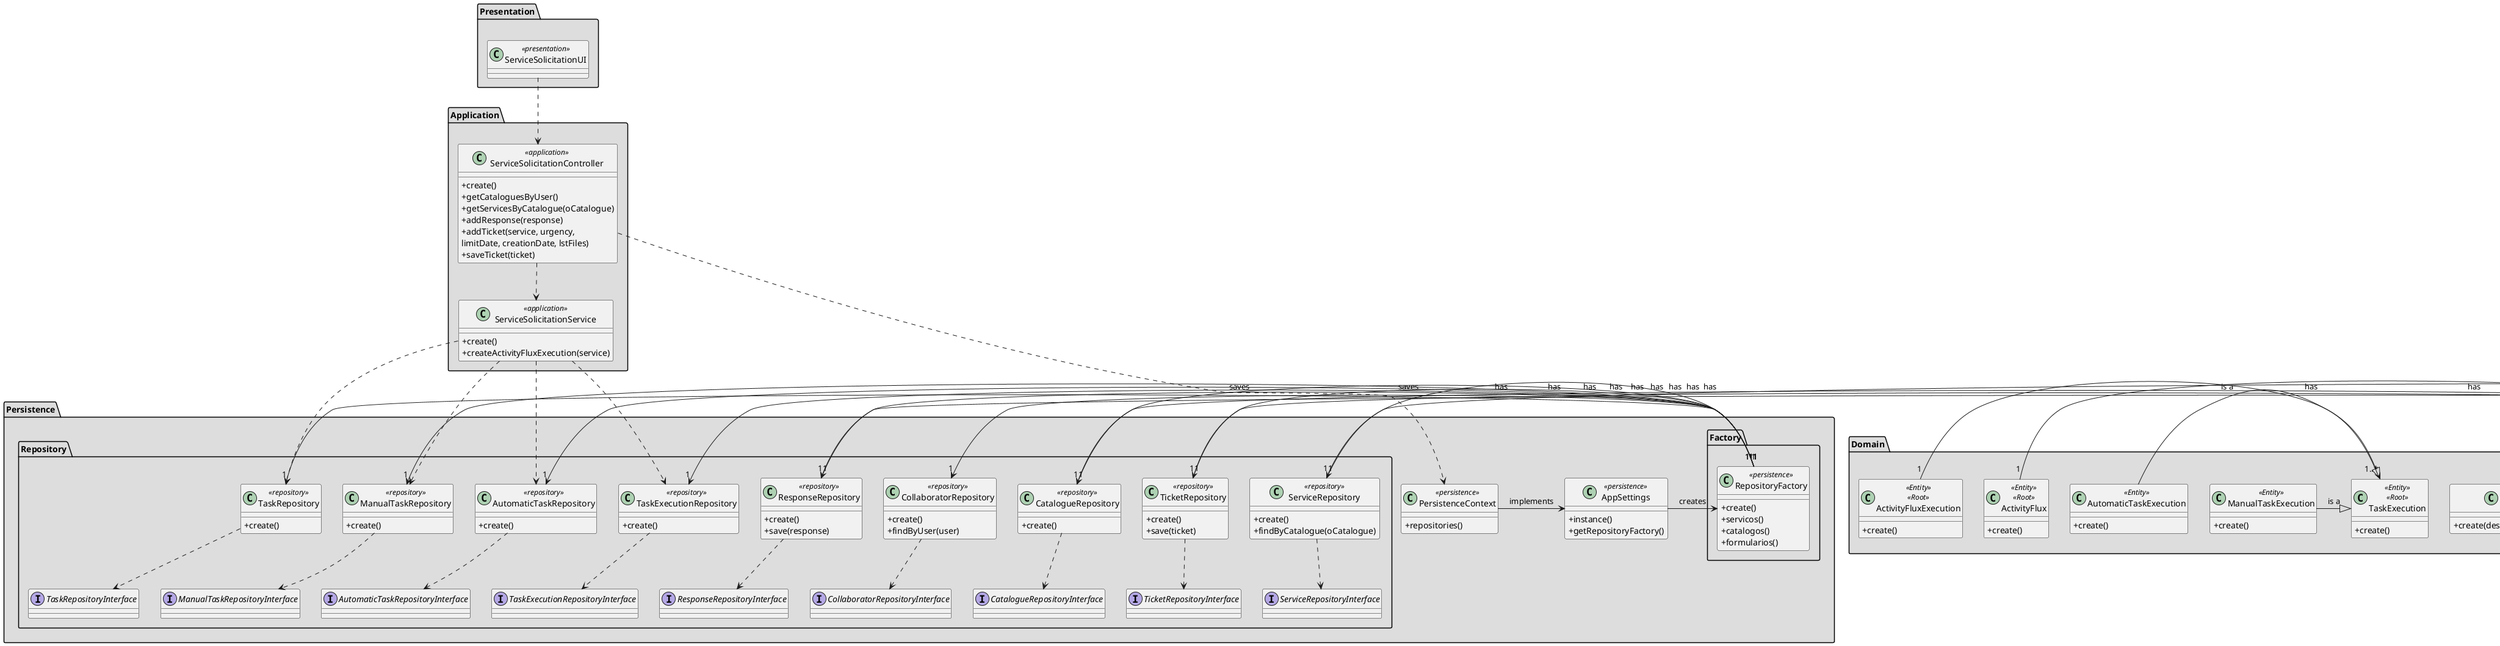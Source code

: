 @startuml
skinparam classAttributeIconSize 0

package "Presentation" #DDDDDD {
class ServiceSolicitationUI<<presentation>>{

}
}


package "Application" #DDDDDD {
class ServiceSolicitationController<<application>>{
+create()
+getCataloguesByUser()
+getServicesByCatalogue(oCatalogue)
+addResponse(response)
+addTicket(service, urgency, \nlimitDate, creationDate, lstFiles)
+saveTicket(ticket)
}

class ServiceSolicitationService<<application>>{
+create()
+createActivityFluxExecution(service)
}

}


package "Domain" #DDDDDD {
class Service<<Entity>><<Root>>{
+create()
}

class Form<<Entity>><<Root>>{
+create(name, formType, attributeList)
}

class Attribute<<Entity>>{
+create(name, label, description, regex, scriptPath, dataType
}

class Catalogue<<Entity>><<Root>>{
+create()
}

class ActivityFlux<<Entity>><<Root>>{
+create()
}

class ActivityFluxExecution<<Entity>><<Root>>{
+create()
}

class Task<<Entity>><<Root>>{
+create(description, priority)
}

class ManualTask<<Entity>>{
+create(description, priority, form)
}

class AutomaticTask<<Entity>>{
+create(description, priority, script)
}

class TaskExecution<<Entity>><<Root>>{
+create()
}

class ManualTaskExecution<<Entity>>{
+create()
}

class AutomaticTaskExecution<<Entity>>{
+create()
}

class Ticket<<Entity>><<Root>>{
+create(service, urgency, limitDate,\n creationDate, lstFiles, lstResponses)
}

class TicketUrgency<<Value Object>>{
+create(ticketUrgency)
-validate(ticketUrgency)
}

class TicketLimitDate<<Value Object>>{
+create(ticketLimitDate)
-validate(ticketLimitDate)
}

class TicketCreationDate<<Value Object>>{
+create(ticketCreationDate)
-validate(ticketCreationDate)
}

class TicketFile<<Value Object>>{
+create(ticketFile)
-validate(ticketFile)
}

class Response<<Value Object>>{
+create(response)
-validate(response)
}
}

package Persistence #DDDDDD {
class PersistenceContext<<persistence>>{
+repositories()
}

class AppSettings<<persistence>>{
+instance()
+getRepositoryFactory()
}

package Factory #DDDDDD {
class RepositoryFactory<<persistence>>{
+create()
+servicos()
+catalogos()
+formularios()
}
}

package "Repository" #DDDDDD {

class ServiceRepository<<repository>>{
+create()
+findByCatalogue(oCatalogue)
}

class TicketRepository<<repository>>{
+create()
+save(ticket)
}

class ResponseRepository<<repository>>{
+create()
+save(response)
}

class CatalogueRepository<<repository>>{
+create()
}

class CollaboratorRepository<<repository>>{
+create()
+findByUser(user)
}

class TaskRepository<<repository>>{
+create()
}

class TaskExecutionRepository<<repository>>{
+create()
}

class ManualTaskRepository<<repository>>{
+create()
}

class AutomaticTaskRepository<<repository>>{
+create()
}

interface AutomaticTaskRepositoryInterface{

}

interface ManualTaskRepositoryInterface{

}

interface TaskExecutionRepositoryInterface{

}

interface TaskRepositoryInterface{

}

interface CollaboratorRepositoryInterface{

}

interface CatalogueRepositoryInterface{

}

interface TicketRepositoryInterface{

}

interface ServiceRepositoryInterface{

}

interface ResponseRepositoryInterface{

}

}



ServiceSolicitationUI ..> ServiceSolicitationController
ServiceSolicitationController ..> PersistenceContext
ServiceSolicitationController ..> ServiceSolicitationService


ServiceSolicitationService ..> TaskRepository
ServiceSolicitationService ..> ManualTaskRepository
ServiceSolicitationService ..> AutomaticTaskRepository
ServiceSolicitationService ..> TaskExecutionRepository

ServiceRepository ..> ServiceRepositoryInterface
TicketRepository ..> TicketRepositoryInterface
CatalogueRepository ..> CatalogueRepositoryInterface
CollaboratorRepository ..> CollaboratorRepositoryInterface
TaskRepository ..> TaskRepositoryInterface
ManualTaskRepository ..> ManualTaskRepositoryInterface
AutomaticTaskRepository ..> AutomaticTaskRepositoryInterface
TaskExecutionRepository ..> TaskExecutionRepositoryInterface
ResponseRepository ..> ResponseRepositoryInterface

AppSettings -> RepositoryFactory : creates
PersistenceContext -> AppSettings : implements

RepositoryFactory "1" -> "1" ServiceRepository : has
RepositoryFactory "1" -> "1" TicketRepository : has
RepositoryFactory "1" -> "1" CatalogueRepository : has
RepositoryFactory "1" -> "1" CollaboratorRepository : has
RepositoryFactory "1" -> "1" ResponseRepository : has
RepositoryFactory "1" -> "1" TaskRepository : has
RepositoryFactory "1" -> "1" ManualTaskRepository : has
RepositoryFactory "1" -> "1" AutomaticTaskRepository : has
RepositoryFactory "1" -> "1" TaskExecutionRepository : has

ServiceRepository "1" -> "*" Service : saves
TicketRepository "1" -> "*" Ticket : saves
CatalogueRepository "1" -> "*" Catalogue : saves
ResponseRepository "1" -> "*" Response : saves

Catalogue "1" -> "*" Service : has
Service "1" -> "*" Form : has
Form "1" -> "1..*" Attribute : has

Ticket "1" -> "1..*" Service : has
Ticket "1" -> "1..*" TicketUrgency : has
Ticket "1" -> "1..*" TicketLimitDate : has
Ticket "1" -> "1..*" TicketCreationDate : has
Ticket "1" -> "1..*" TicketFile : has
Ticket "1" -> "1..*" Response : has

ManualTask -|> Task : is a
AutomaticTask -|> Task : is a

ManualTaskExecution -|> TaskExecution : is a
AutomaticTaskExecution -|> TaskExecution : is a

ActivityFlux "1" -> "1..*" Task : has
ActivityFluxExecution "1" -> "1..*" TaskExecution : has

@enduml